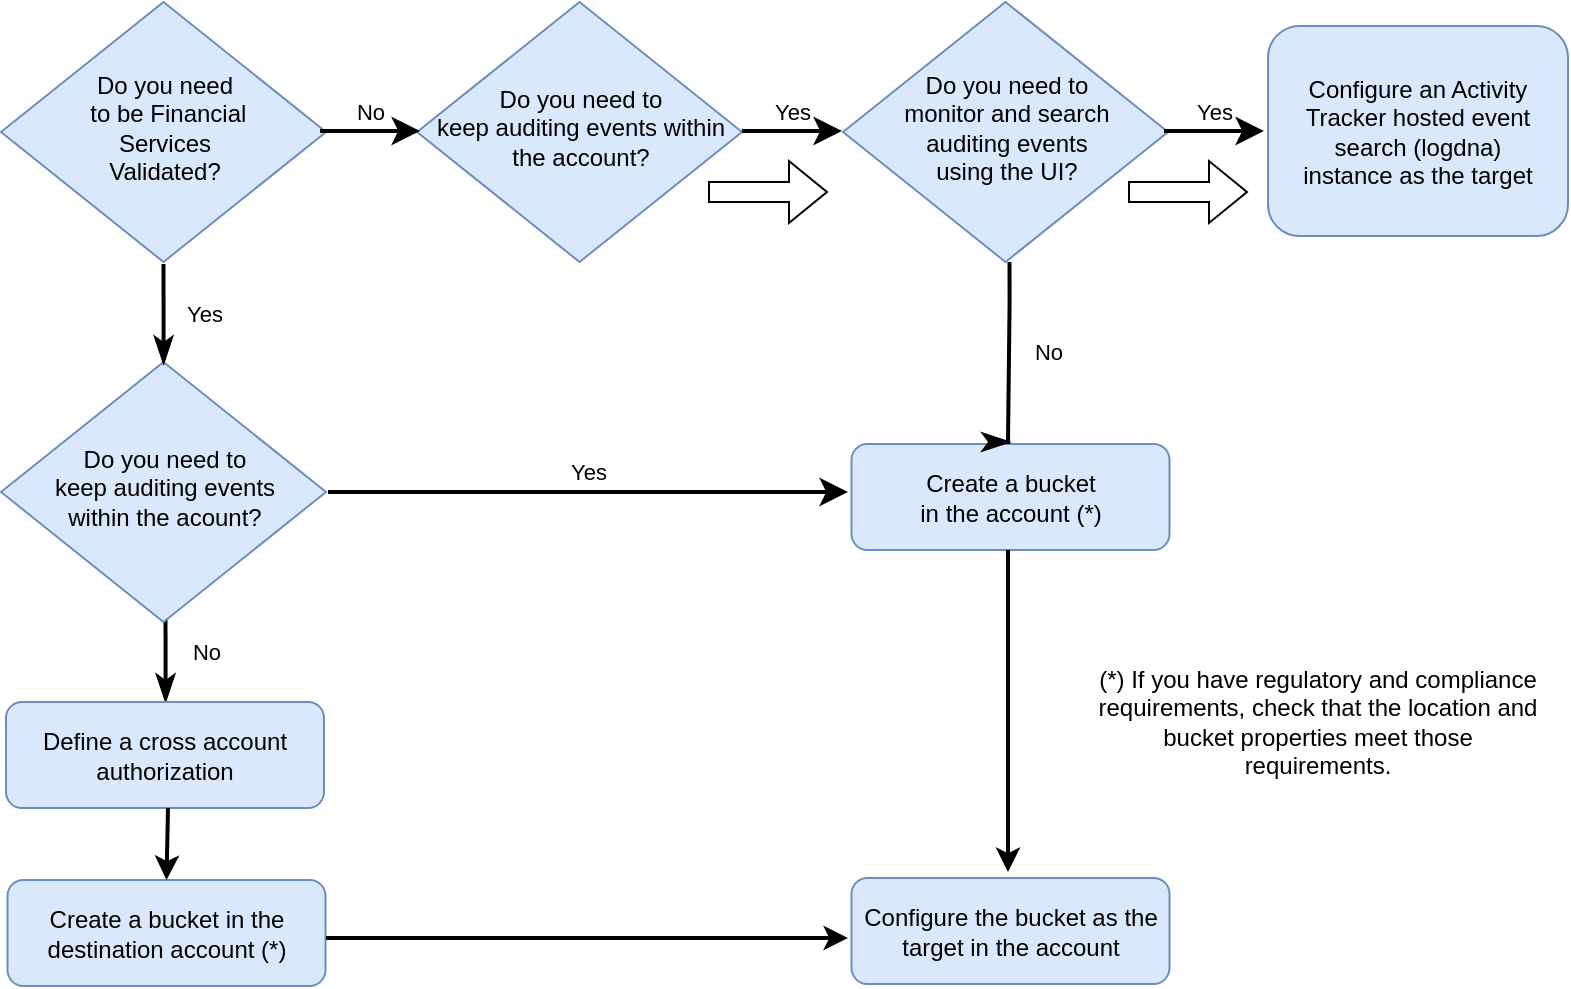 <mxfile version="18.0.6" type="device"><diagram id="C5RBs43oDa-KdzZeNtuy" name="Page-1"><mxGraphModel dx="1106" dy="769" grid="1" gridSize="10" guides="1" tooltips="1" connect="1" arrows="1" fold="1" page="1" pageScale="1" pageWidth="827" pageHeight="1169" math="0" shadow="0"><root><mxCell id="WIyWlLk6GJQsqaUBKTNV-0"/><mxCell id="WIyWlLk6GJQsqaUBKTNV-1" parent="WIyWlLk6GJQsqaUBKTNV-0"/><mxCell id="-zZLiA7XiUUWfvhyVGcx-20" value="No" style="rounded=0;html=1;jettySize=auto;orthogonalLoop=1;fontSize=11;endArrow=classicThin;endFill=1;endSize=8;strokeWidth=2;shadow=0;labelBackgroundColor=none;edgeStyle=orthogonalEdgeStyle;exitX=0.5;exitY=1;exitDx=0;exitDy=0;" parent="WIyWlLk6GJQsqaUBKTNV-1" edge="1"><mxGeometry y="20" relative="1" as="geometry"><mxPoint as="offset"/><mxPoint x="118.75" y="625" as="sourcePoint"/><mxPoint x="118.8" y="675.04" as="targetPoint"/></mxGeometry></mxCell><mxCell id="-zZLiA7XiUUWfvhyVGcx-0" value="Do you need&lt;br&gt;&amp;nbsp;to be Financial&lt;br&gt;Services &lt;br&gt;Validated?" style="rhombus;whiteSpace=wrap;html=1;shadow=0;fontFamily=Helvetica;fontSize=12;align=center;strokeWidth=1;spacing=6;spacingTop=-4;fillColor=#dae8fc;strokeColor=#6c8ebf;" parent="WIyWlLk6GJQsqaUBKTNV-1" vertex="1"><mxGeometry x="36.5" y="325" width="162.5" height="130" as="geometry"/></mxCell><mxCell id="-zZLiA7XiUUWfvhyVGcx-1" value="Do you need to &lt;br&gt;keep auditing events within the account?" style="rhombus;whiteSpace=wrap;html=1;shadow=0;fontFamily=Helvetica;fontSize=12;align=center;strokeWidth=1;spacing=6;spacingTop=-4;fillColor=#dae8fc;strokeColor=#6c8ebf;" parent="WIyWlLk6GJQsqaUBKTNV-1" vertex="1"><mxGeometry x="244.5" y="325" width="162.5" height="130" as="geometry"/></mxCell><mxCell id="-zZLiA7XiUUWfvhyVGcx-2" value="Do you need to &lt;br&gt;monitor and search&lt;br&gt;auditing events&lt;br&gt;using the UI?" style="rhombus;whiteSpace=wrap;html=1;shadow=0;fontFamily=Helvetica;fontSize=12;align=center;strokeWidth=1;spacing=6;spacingTop=-4;fillColor=#dae8fc;strokeColor=#6c8ebf;" parent="WIyWlLk6GJQsqaUBKTNV-1" vertex="1"><mxGeometry x="457.5" y="325" width="162.5" height="130" as="geometry"/></mxCell><mxCell id="-zZLiA7XiUUWfvhyVGcx-3" value="Configure an Activity Tracker hosted event search (logdna)&lt;br&gt;instance as the target" style="rounded=1;whiteSpace=wrap;html=1;fontSize=12;glass=0;strokeWidth=1;shadow=0;fillColor=#dae8fc;strokeColor=#6c8ebf;" parent="WIyWlLk6GJQsqaUBKTNV-1" vertex="1"><mxGeometry x="670" y="337" width="150" height="105" as="geometry"/></mxCell><mxCell id="-zZLiA7XiUUWfvhyVGcx-4" value="Do you need to &lt;br&gt;keep auditing events &lt;br&gt;within the acount?" style="rhombus;whiteSpace=wrap;html=1;shadow=0;fontFamily=Helvetica;fontSize=12;align=center;strokeWidth=1;spacing=6;spacingTop=-4;fillColor=#dae8fc;strokeColor=#6c8ebf;" parent="WIyWlLk6GJQsqaUBKTNV-1" vertex="1"><mxGeometry x="36.5" y="505" width="162.5" height="130" as="geometry"/></mxCell><mxCell id="-zZLiA7XiUUWfvhyVGcx-5" value="Create a bucket &lt;br&gt;in the account (*)" style="rounded=1;whiteSpace=wrap;html=1;fontSize=12;glass=0;strokeWidth=1;shadow=0;fillColor=#dae8fc;strokeColor=#6c8ebf;" parent="WIyWlLk6GJQsqaUBKTNV-1" vertex="1"><mxGeometry x="461.75" y="546" width="159" height="53" as="geometry"/></mxCell><mxCell id="-zZLiA7XiUUWfvhyVGcx-6" value="Configure the bucket as the target in the account" style="rounded=1;whiteSpace=wrap;html=1;fontSize=12;glass=0;strokeWidth=1;shadow=0;fillColor=#dae8fc;strokeColor=#6c8ebf;" parent="WIyWlLk6GJQsqaUBKTNV-1" vertex="1"><mxGeometry x="461.75" y="763" width="159" height="53" as="geometry"/></mxCell><mxCell id="-zZLiA7XiUUWfvhyVGcx-7" value="Define a cross account authorization" style="rounded=1;whiteSpace=wrap;html=1;fontSize=12;glass=0;strokeWidth=1;shadow=0;fillColor=#dae8fc;strokeColor=#6c8ebf;" parent="WIyWlLk6GJQsqaUBKTNV-1" vertex="1"><mxGeometry x="39" y="675" width="159" height="53" as="geometry"/></mxCell><mxCell id="-zZLiA7XiUUWfvhyVGcx-8" value="Create a bucket in the&lt;br&gt;destination account (*)" style="rounded=1;whiteSpace=wrap;html=1;fontSize=12;glass=0;strokeWidth=1;shadow=0;fillColor=#dae8fc;strokeColor=#6c8ebf;" parent="WIyWlLk6GJQsqaUBKTNV-1" vertex="1"><mxGeometry x="39.75" y="764" width="159" height="53" as="geometry"/></mxCell><mxCell id="-zZLiA7XiUUWfvhyVGcx-9" value="Yes" style="edgeStyle=orthogonalEdgeStyle;rounded=0;html=1;jettySize=auto;orthogonalLoop=1;fontSize=11;endArrow=classic;endFill=1;endSize=8;strokeWidth=2;shadow=0;labelBackgroundColor=none;" parent="WIyWlLk6GJQsqaUBKTNV-1" edge="1"><mxGeometry y="10" relative="1" as="geometry"><mxPoint as="offset"/><mxPoint x="200" y="570" as="sourcePoint"/><mxPoint x="460" y="570" as="targetPoint"/><Array as="points"/></mxGeometry></mxCell><mxCell id="-zZLiA7XiUUWfvhyVGcx-13" value="Yes" style="edgeStyle=orthogonalEdgeStyle;rounded=0;html=1;jettySize=auto;orthogonalLoop=1;fontSize=11;endArrow=classic;endFill=1;endSize=8;strokeWidth=2;shadow=0;labelBackgroundColor=none;" parent="WIyWlLk6GJQsqaUBKTNV-1" edge="1"><mxGeometry y="10" relative="1" as="geometry"><mxPoint as="offset"/><mxPoint x="407" y="389.5" as="sourcePoint"/><mxPoint x="457" y="389.5" as="targetPoint"/></mxGeometry></mxCell><mxCell id="-zZLiA7XiUUWfvhyVGcx-14" value="Yes" style="edgeStyle=orthogonalEdgeStyle;rounded=0;html=1;jettySize=auto;orthogonalLoop=1;fontSize=11;endArrow=classic;endFill=1;endSize=8;strokeWidth=2;shadow=0;labelBackgroundColor=none;" parent="WIyWlLk6GJQsqaUBKTNV-1" edge="1"><mxGeometry y="10" relative="1" as="geometry"><mxPoint as="offset"/><mxPoint x="618" y="389.5" as="sourcePoint"/><mxPoint x="668" y="389.5" as="targetPoint"/></mxGeometry></mxCell><mxCell id="-zZLiA7XiUUWfvhyVGcx-15" value="No" style="edgeStyle=orthogonalEdgeStyle;rounded=0;html=1;jettySize=auto;orthogonalLoop=1;fontSize=11;endArrow=classic;endFill=1;endSize=8;strokeWidth=2;shadow=0;labelBackgroundColor=none;" parent="WIyWlLk6GJQsqaUBKTNV-1" edge="1"><mxGeometry y="10" relative="1" as="geometry"><mxPoint as="offset"/><mxPoint x="196" y="389.5" as="sourcePoint"/><mxPoint x="246" y="389.5" as="targetPoint"/></mxGeometry></mxCell><mxCell id="-zZLiA7XiUUWfvhyVGcx-16" value="Yes" style="rounded=0;html=1;jettySize=auto;orthogonalLoop=1;fontSize=11;endArrow=classicThin;endFill=1;endSize=8;strokeWidth=2;shadow=0;labelBackgroundColor=none;edgeStyle=orthogonalEdgeStyle;exitX=0.5;exitY=1;exitDx=0;exitDy=0;" parent="WIyWlLk6GJQsqaUBKTNV-1" edge="1"><mxGeometry y="20" relative="1" as="geometry"><mxPoint as="offset"/><mxPoint x="117.75" y="456" as="sourcePoint"/><mxPoint x="117.8" y="506.04" as="targetPoint"/></mxGeometry></mxCell><mxCell id="-zZLiA7XiUUWfvhyVGcx-21" value="" style="endArrow=classic;html=1;rounded=0;strokeWidth=2;" parent="WIyWlLk6GJQsqaUBKTNV-1" edge="1"><mxGeometry width="50" height="50" relative="1" as="geometry"><mxPoint x="199" y="793" as="sourcePoint"/><mxPoint x="460" y="793" as="targetPoint"/></mxGeometry></mxCell><mxCell id="-zZLiA7XiUUWfvhyVGcx-23" value="" style="endArrow=classic;html=1;rounded=0;strokeWidth=2;entryX=0.5;entryY=0;entryDx=0;entryDy=0;" parent="WIyWlLk6GJQsqaUBKTNV-1" target="-zZLiA7XiUUWfvhyVGcx-8" edge="1"><mxGeometry width="50" height="50" relative="1" as="geometry"><mxPoint x="120" y="728" as="sourcePoint"/><mxPoint x="170" y="678" as="targetPoint"/></mxGeometry></mxCell><mxCell id="-zZLiA7XiUUWfvhyVGcx-25" value="No" style="rounded=0;html=1;jettySize=auto;orthogonalLoop=1;fontSize=11;endArrow=classicThin;endFill=1;endSize=8;strokeWidth=2;shadow=0;labelBackgroundColor=none;edgeStyle=orthogonalEdgeStyle;exitX=0.5;exitY=1;exitDx=0;exitDy=0;" parent="WIyWlLk6GJQsqaUBKTNV-1" edge="1"><mxGeometry y="20" relative="1" as="geometry"><mxPoint as="offset"/><mxPoint x="540.75" y="454.96" as="sourcePoint"/><mxPoint x="541" y="545" as="targetPoint"/><Array as="points"><mxPoint x="540" y="475"/><mxPoint x="540" y="475"/></Array></mxGeometry></mxCell><mxCell id="-zZLiA7XiUUWfvhyVGcx-26" value="" style="endArrow=classic;html=1;rounded=0;strokeWidth=2;" parent="WIyWlLk6GJQsqaUBKTNV-1" edge="1"><mxGeometry width="50" height="50" relative="1" as="geometry"><mxPoint x="540" y="599" as="sourcePoint"/><mxPoint x="540" y="760" as="targetPoint"/></mxGeometry></mxCell><mxCell id="-zZLiA7XiUUWfvhyVGcx-27" value="(*) If you have regulatory and compliance requirements, check that the location and bucket properties meet those requirements." style="text;html=1;strokeColor=none;fillColor=none;align=center;verticalAlign=middle;whiteSpace=wrap;rounded=0;" parent="WIyWlLk6GJQsqaUBKTNV-1" vertex="1"><mxGeometry x="580" y="630" width="230" height="110" as="geometry"/></mxCell><mxCell id="2FmIFO36yc1vesR9zPKd-0" value="" style="shape=flexArrow;endArrow=classic;html=1;rounded=0;" edge="1" parent="WIyWlLk6GJQsqaUBKTNV-1"><mxGeometry width="50" height="50" relative="1" as="geometry"><mxPoint x="390" y="420" as="sourcePoint"/><mxPoint x="450" y="420" as="targetPoint"/></mxGeometry></mxCell><mxCell id="2FmIFO36yc1vesR9zPKd-1" value="" style="shape=flexArrow;endArrow=classic;html=1;rounded=0;" edge="1" parent="WIyWlLk6GJQsqaUBKTNV-1"><mxGeometry width="50" height="50" relative="1" as="geometry"><mxPoint x="600" y="420" as="sourcePoint"/><mxPoint x="660" y="420" as="targetPoint"/></mxGeometry></mxCell></root></mxGraphModel></diagram></mxfile>